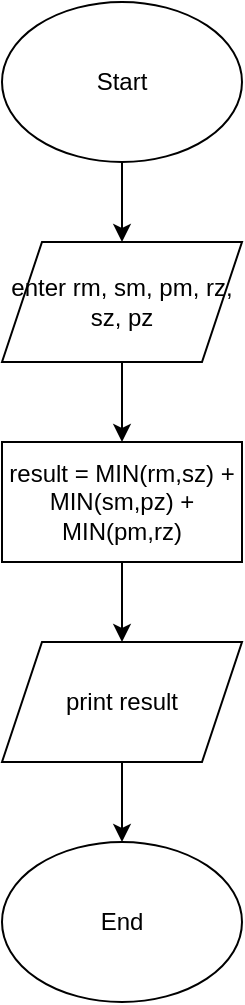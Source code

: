 <mxfile version="24.9.3">
  <diagram name="Page-1" id="GAbDCw8YWcUz2ZCjJpux">
    <mxGraphModel dx="880" dy="441" grid="1" gridSize="10" guides="1" tooltips="1" connect="1" arrows="1" fold="1" page="1" pageScale="1" pageWidth="2000" pageHeight="2000" math="0" shadow="0">
      <root>
        <mxCell id="0" />
        <mxCell id="1" parent="0" />
        <mxCell id="VwhprwL9eRUREX6yI_Sk-39" style="edgeStyle=orthogonalEdgeStyle;rounded=0;orthogonalLoop=1;jettySize=auto;html=1;exitX=0.5;exitY=1;exitDx=0;exitDy=0;entryX=0.5;entryY=0;entryDx=0;entryDy=0;" edge="1" parent="1" source="VwhprwL9eRUREX6yI_Sk-1" target="VwhprwL9eRUREX6yI_Sk-35">
          <mxGeometry relative="1" as="geometry" />
        </mxCell>
        <mxCell id="VwhprwL9eRUREX6yI_Sk-1" value="Start" style="ellipse;whiteSpace=wrap;html=1;" vertex="1" parent="1">
          <mxGeometry x="40" width="120" height="80" as="geometry" />
        </mxCell>
        <mxCell id="VwhprwL9eRUREX6yI_Sk-40" style="edgeStyle=orthogonalEdgeStyle;rounded=0;orthogonalLoop=1;jettySize=auto;html=1;exitX=0.5;exitY=1;exitDx=0;exitDy=0;entryX=0.5;entryY=0;entryDx=0;entryDy=0;" edge="1" parent="1" source="VwhprwL9eRUREX6yI_Sk-35" target="VwhprwL9eRUREX6yI_Sk-36">
          <mxGeometry relative="1" as="geometry" />
        </mxCell>
        <mxCell id="VwhprwL9eRUREX6yI_Sk-35" value="enter rm, sm, pm, rz, sz, pz" style="shape=parallelogram;perimeter=parallelogramPerimeter;whiteSpace=wrap;html=1;fixedSize=1;" vertex="1" parent="1">
          <mxGeometry x="40" y="120" width="120" height="60" as="geometry" />
        </mxCell>
        <mxCell id="VwhprwL9eRUREX6yI_Sk-41" style="edgeStyle=orthogonalEdgeStyle;rounded=0;orthogonalLoop=1;jettySize=auto;html=1;exitX=0.5;exitY=1;exitDx=0;exitDy=0;entryX=0.5;entryY=0;entryDx=0;entryDy=0;" edge="1" parent="1" source="VwhprwL9eRUREX6yI_Sk-36" target="VwhprwL9eRUREX6yI_Sk-37">
          <mxGeometry relative="1" as="geometry" />
        </mxCell>
        <mxCell id="VwhprwL9eRUREX6yI_Sk-36" value="result = MIN(rm,sz) + MIN(sm,pz) + MIN(pm,rz)" style="rounded=0;whiteSpace=wrap;html=1;" vertex="1" parent="1">
          <mxGeometry x="40" y="220" width="120" height="60" as="geometry" />
        </mxCell>
        <mxCell id="VwhprwL9eRUREX6yI_Sk-42" style="edgeStyle=orthogonalEdgeStyle;rounded=0;orthogonalLoop=1;jettySize=auto;html=1;exitX=0.5;exitY=1;exitDx=0;exitDy=0;entryX=0.5;entryY=0;entryDx=0;entryDy=0;" edge="1" parent="1" source="VwhprwL9eRUREX6yI_Sk-37" target="VwhprwL9eRUREX6yI_Sk-38">
          <mxGeometry relative="1" as="geometry" />
        </mxCell>
        <mxCell id="VwhprwL9eRUREX6yI_Sk-37" value="print result" style="shape=parallelogram;perimeter=parallelogramPerimeter;whiteSpace=wrap;html=1;fixedSize=1;" vertex="1" parent="1">
          <mxGeometry x="40" y="320" width="120" height="60" as="geometry" />
        </mxCell>
        <mxCell id="VwhprwL9eRUREX6yI_Sk-38" value="End" style="ellipse;whiteSpace=wrap;html=1;" vertex="1" parent="1">
          <mxGeometry x="40" y="420" width="120" height="80" as="geometry" />
        </mxCell>
      </root>
    </mxGraphModel>
  </diagram>
</mxfile>
